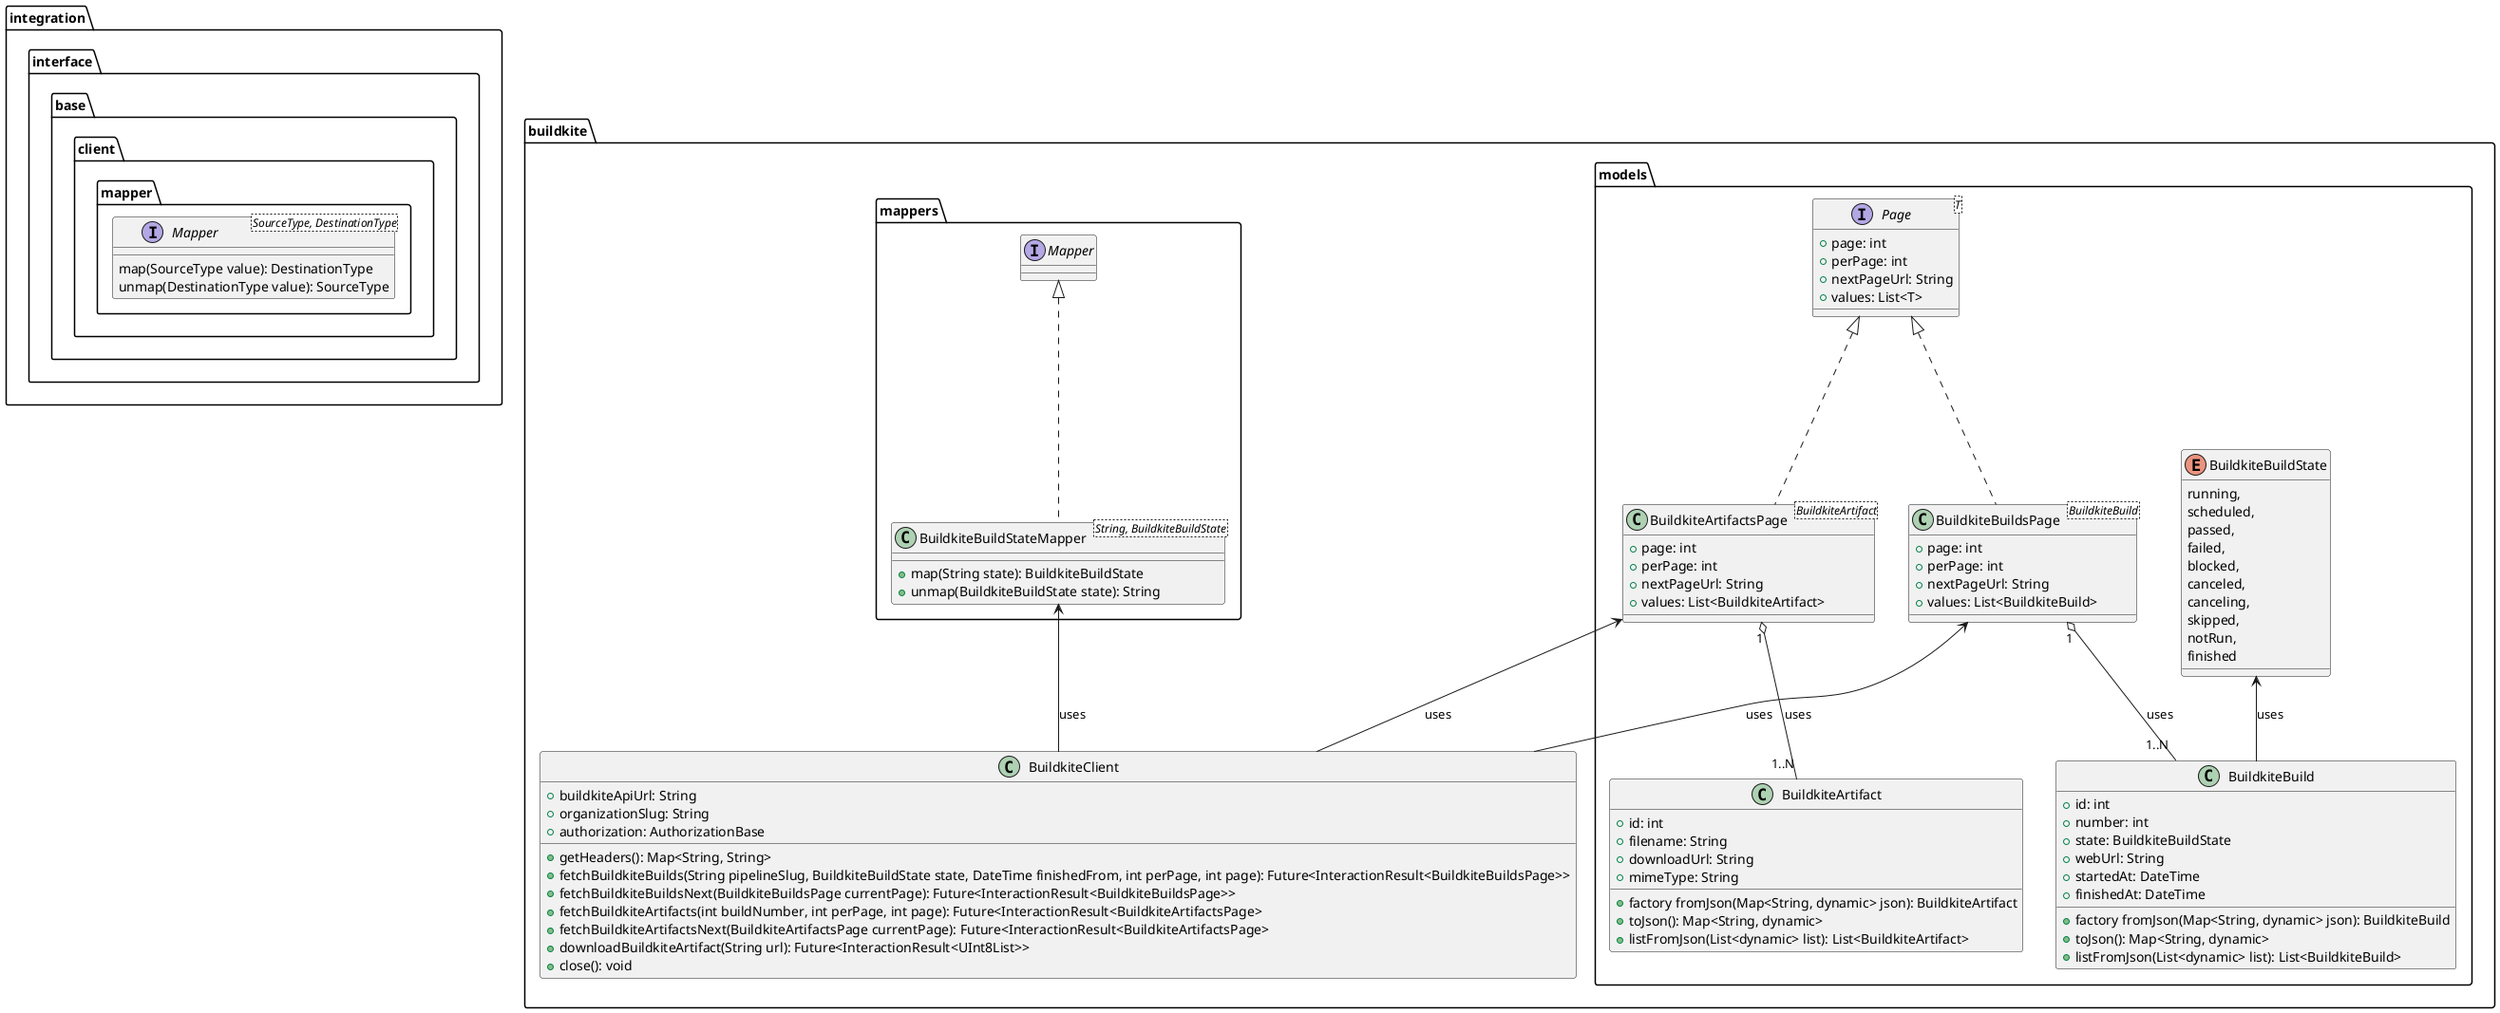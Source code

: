 @startuml buildkite_client_class_diagram

package integration.interface.base.client.mapper {
    interface Mapper<SourceType, DestinationType> {
        map(SourceType value): DestinationType
        unmap(DestinationType value): SourceType
    }
}

package buildkite {
    package models {
        class BuildkiteBuild {
            + id: int
            + number: int
            + state: BuildkiteBuildState
            + webUrl: String
            + startedAt: DateTime
            + finishedAt: DateTime

            + factory fromJson(Map<String, dynamic> json): BuildkiteBuild
            + toJson(): Map<String, dynamic>
            + listFromJson(List<dynamic> list): List<BuildkiteBuild>
        }

        class BuildkiteArtifact {
            + id: int
            + filename: String
            + downloadUrl: String
            + mimeType: String

            + factory fromJson(Map<String, dynamic> json): BuildkiteArtifact
            + toJson(): Map<String, dynamic>
            + listFromJson(List<dynamic> list): List<BuildkiteArtifact>
        }

        interface Page<T> {
            + page: int
            + perPage: int
            + nextPageUrl: String
            + values: List<T>
        }

        class BuildkiteBuildsPage<BuildkiteBuild> implements Page {
            + page: int
            + perPage: int
            + nextPageUrl: String
            + values: List<BuildkiteBuild>
        }

        class BuildkiteArtifactsPage<BuildkiteArtifact> implements Page {
            + page: int
            + perPage: int
            + nextPageUrl: String
            + values: List<BuildkiteArtifact>
        }

        enum BuildkiteBuildState {
          running,
          scheduled,
          passed,
          failed,
          blocked,
          canceled,
          canceling,
          skipped,
          notRun,
          finished
        }
    }

    package mappers {
        class BuildkiteBuildStateMapper<String, BuildkiteBuildState> implements Mapper {
            + map(String state): BuildkiteBuildState
            + unmap(BuildkiteBuildState state): String
        }

    }

    class BuildkiteClient {
        + buildkiteApiUrl: String
        + organizationSlug: String
        + authorization: AuthorizationBase

        + getHeaders(): Map<String, String>
        + fetchBuildkiteBuilds(String pipelineSlug, BuildkiteBuildState state, DateTime finishedFrom, int perPage, int page): Future<InteractionResult<BuildkiteBuildsPage>>
        + fetchBuildkiteBuildsNext(BuildkiteBuildsPage currentPage): Future<InteractionResult<BuildkiteBuildsPage>>
        + fetchBuildkiteArtifacts(int buildNumber, int perPage, int page): Future<InteractionResult<BuildkiteArtifactsPage>
        + fetchBuildkiteArtifactsNext(BuildkiteArtifactsPage currentPage): Future<InteractionResult<BuildkiteArtifactsPage>
        + downloadBuildkiteArtifact(String url): Future<InteractionResult<UInt8List>>
        + close(): void
    }
}

BuildkiteBuildsPage <-- BuildkiteClient : uses
BuildkiteArtifactsPage <-- BuildkiteClient : uses
BuildkiteBuild "1..N" -up-o "1" BuildkiteBuildsPage : uses
BuildkiteArtifact "1..N" -up-o "1" BuildkiteArtifactsPage : uses
BuildkiteBuildStateMapper <-- BuildkiteClient : uses
BuildkiteBuildState <-- BuildkiteBuild : uses

@enduml
